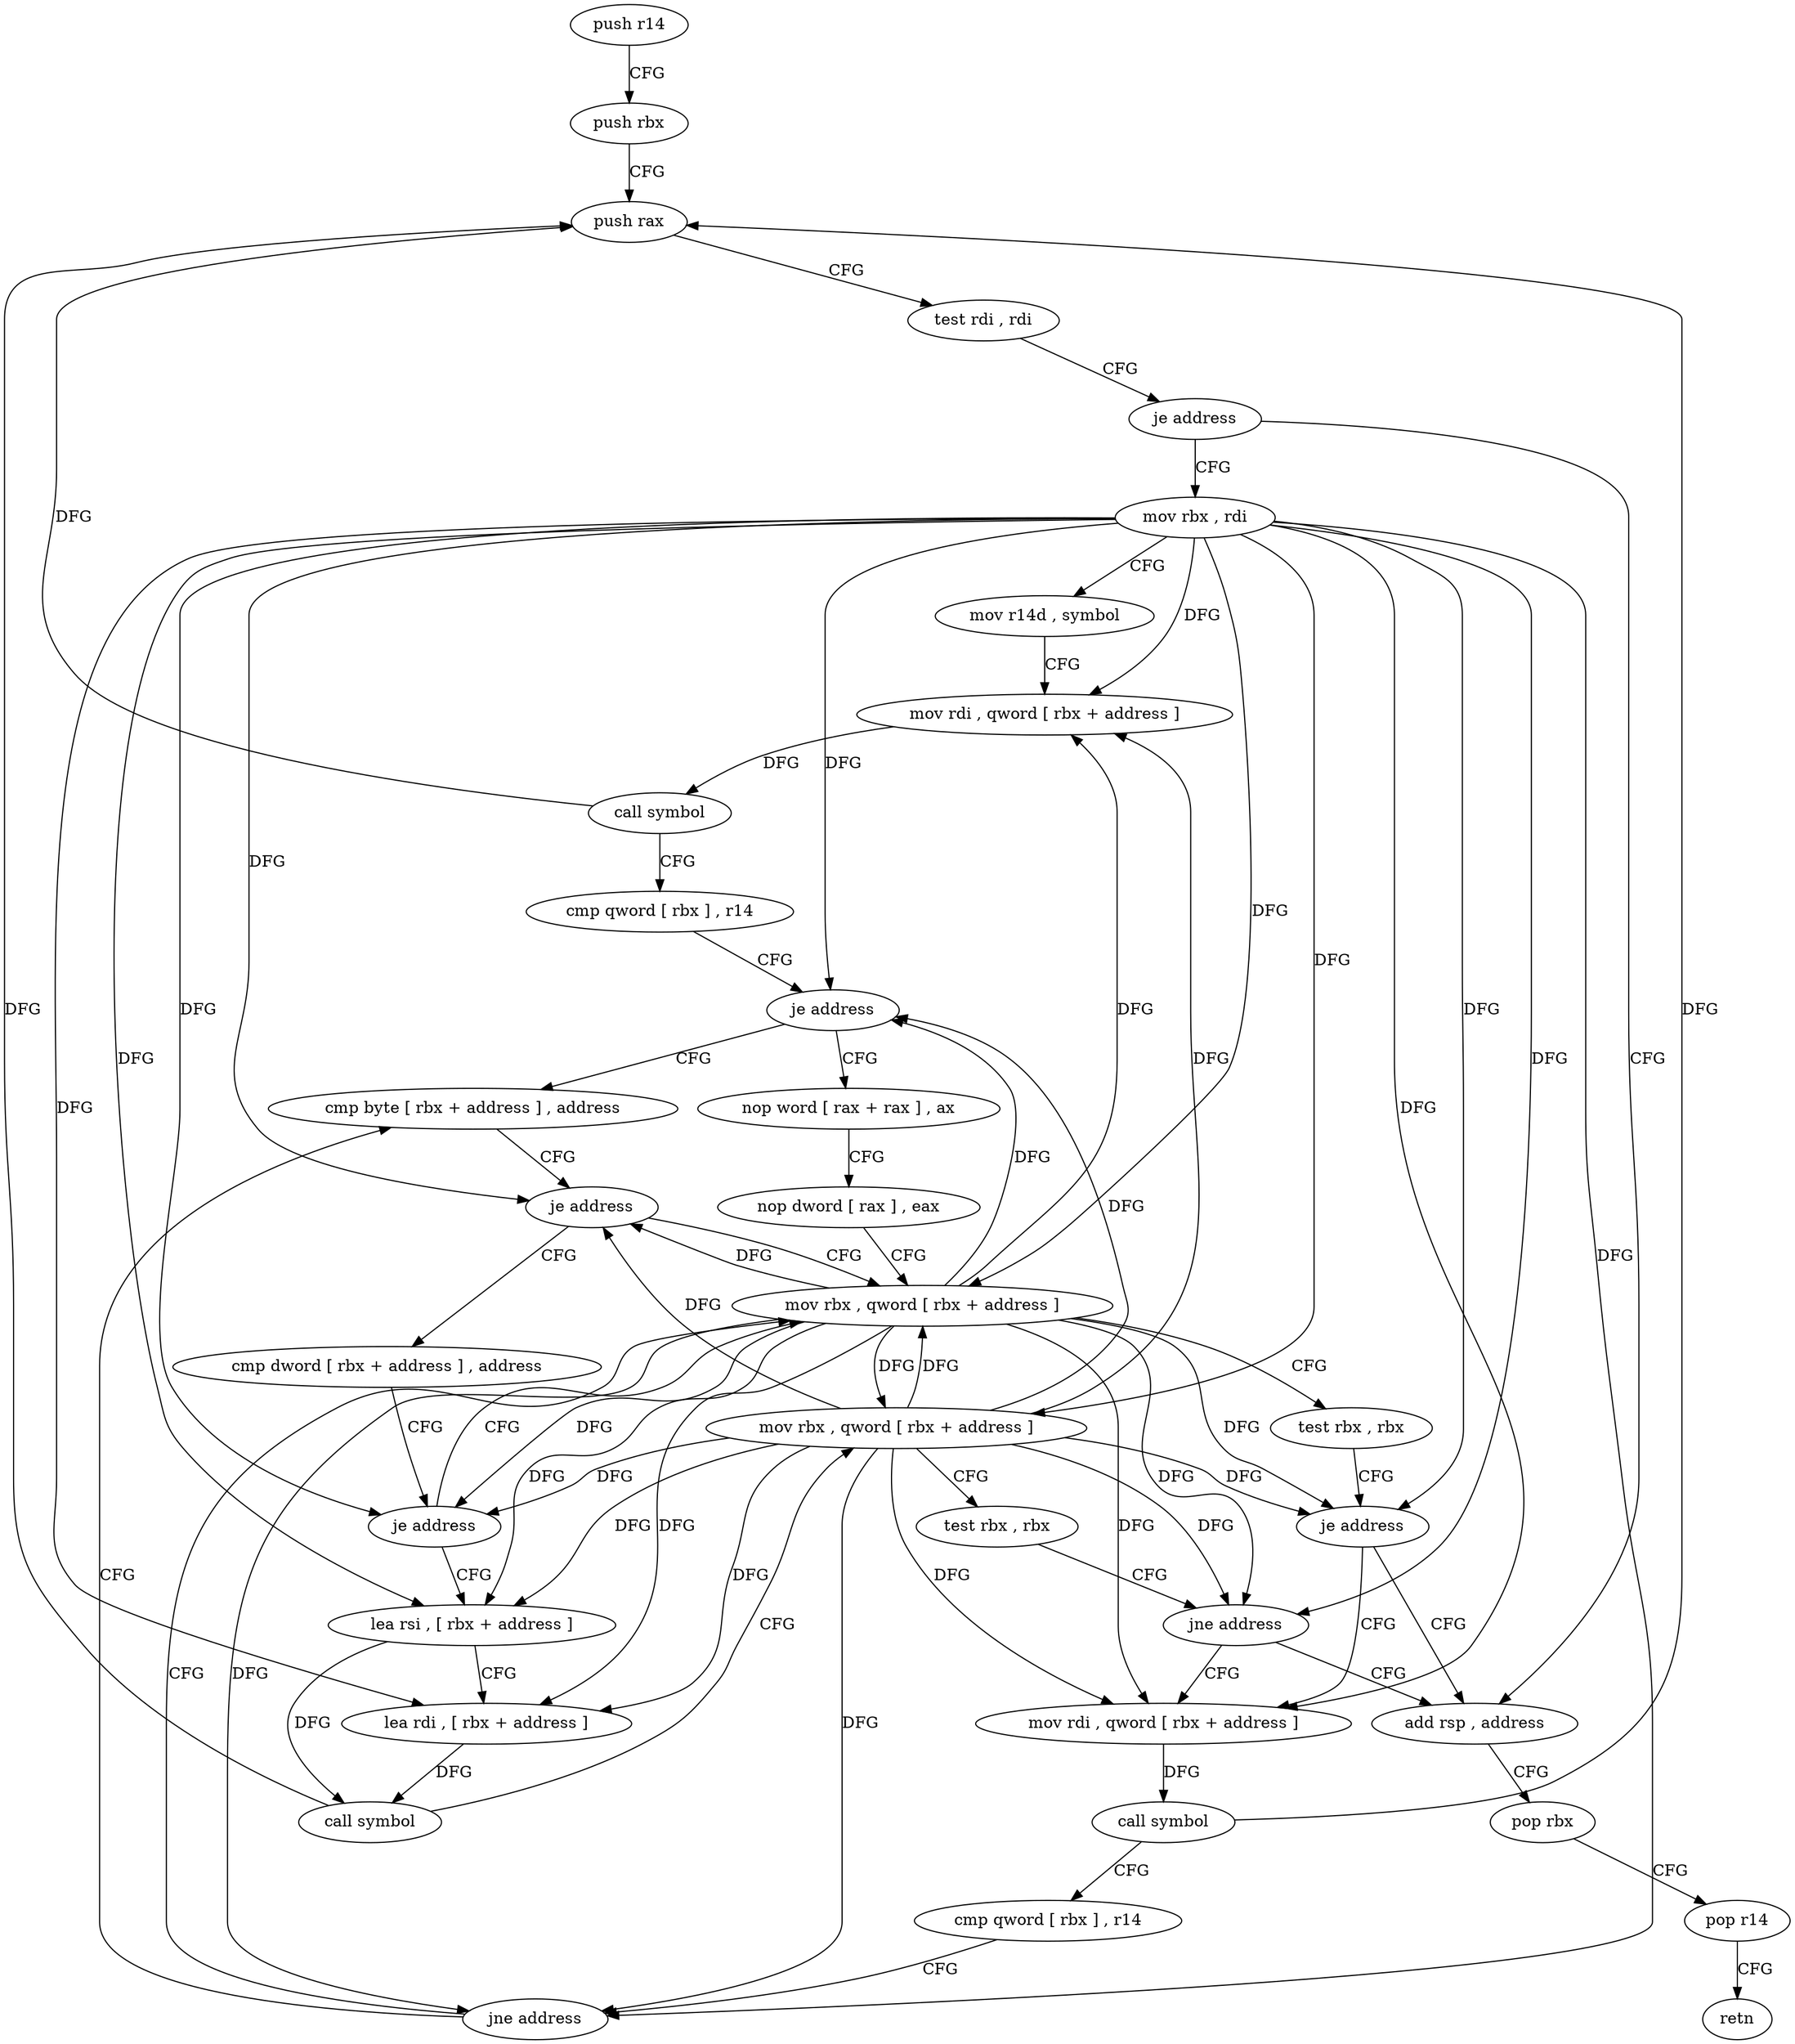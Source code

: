 digraph "func" {
"4229728" [label = "push r14" ]
"4229730" [label = "push rbx" ]
"4229731" [label = "push rax" ]
"4229732" [label = "test rdi , rdi" ]
"4229735" [label = "je address" ]
"4229848" [label = "add rsp , address" ]
"4229737" [label = "mov rbx , rdi" ]
"4229852" [label = "pop rbx" ]
"4229853" [label = "pop r14" ]
"4229855" [label = "retn" ]
"4229740" [label = "mov r14d , symbol" ]
"4229746" [label = "mov rdi , qword [ rbx + address ]" ]
"4229753" [label = "call symbol" ]
"4229758" [label = "cmp qword [ rbx ] , r14" ]
"4229761" [label = "je address" ]
"4229805" [label = "cmp byte [ rbx + address ] , address" ]
"4229763" [label = "nop word [ rax + rax ] , ax" ]
"4229809" [label = "je address" ]
"4229776" [label = "mov rbx , qword [ rbx + address ]" ]
"4229811" [label = "cmp dword [ rbx + address ] , address" ]
"4229773" [label = "nop dword [ rax ] , eax" ]
"4229783" [label = "test rbx , rbx" ]
"4229786" [label = "je address" ]
"4229788" [label = "mov rdi , qword [ rbx + address ]" ]
"4229818" [label = "je address" ]
"4229820" [label = "lea rsi , [ rbx + address ]" ]
"4229795" [label = "call symbol" ]
"4229800" [label = "cmp qword [ rbx ] , r14" ]
"4229803" [label = "jne address" ]
"4229827" [label = "lea rdi , [ rbx + address ]" ]
"4229831" [label = "call symbol" ]
"4229836" [label = "mov rbx , qword [ rbx + address ]" ]
"4229843" [label = "test rbx , rbx" ]
"4229846" [label = "jne address" ]
"4229728" -> "4229730" [ label = "CFG" ]
"4229730" -> "4229731" [ label = "CFG" ]
"4229731" -> "4229732" [ label = "CFG" ]
"4229732" -> "4229735" [ label = "CFG" ]
"4229735" -> "4229848" [ label = "CFG" ]
"4229735" -> "4229737" [ label = "CFG" ]
"4229848" -> "4229852" [ label = "CFG" ]
"4229737" -> "4229740" [ label = "CFG" ]
"4229737" -> "4229746" [ label = "DFG" ]
"4229737" -> "4229761" [ label = "DFG" ]
"4229737" -> "4229809" [ label = "DFG" ]
"4229737" -> "4229776" [ label = "DFG" ]
"4229737" -> "4229786" [ label = "DFG" ]
"4229737" -> "4229818" [ label = "DFG" ]
"4229737" -> "4229788" [ label = "DFG" ]
"4229737" -> "4229803" [ label = "DFG" ]
"4229737" -> "4229820" [ label = "DFG" ]
"4229737" -> "4229827" [ label = "DFG" ]
"4229737" -> "4229836" [ label = "DFG" ]
"4229737" -> "4229846" [ label = "DFG" ]
"4229852" -> "4229853" [ label = "CFG" ]
"4229853" -> "4229855" [ label = "CFG" ]
"4229740" -> "4229746" [ label = "CFG" ]
"4229746" -> "4229753" [ label = "DFG" ]
"4229753" -> "4229758" [ label = "CFG" ]
"4229753" -> "4229731" [ label = "DFG" ]
"4229758" -> "4229761" [ label = "CFG" ]
"4229761" -> "4229805" [ label = "CFG" ]
"4229761" -> "4229763" [ label = "CFG" ]
"4229805" -> "4229809" [ label = "CFG" ]
"4229763" -> "4229773" [ label = "CFG" ]
"4229809" -> "4229776" [ label = "CFG" ]
"4229809" -> "4229811" [ label = "CFG" ]
"4229776" -> "4229783" [ label = "CFG" ]
"4229776" -> "4229746" [ label = "DFG" ]
"4229776" -> "4229761" [ label = "DFG" ]
"4229776" -> "4229809" [ label = "DFG" ]
"4229776" -> "4229786" [ label = "DFG" ]
"4229776" -> "4229818" [ label = "DFG" ]
"4229776" -> "4229788" [ label = "DFG" ]
"4229776" -> "4229803" [ label = "DFG" ]
"4229776" -> "4229820" [ label = "DFG" ]
"4229776" -> "4229827" [ label = "DFG" ]
"4229776" -> "4229836" [ label = "DFG" ]
"4229776" -> "4229846" [ label = "DFG" ]
"4229811" -> "4229818" [ label = "CFG" ]
"4229773" -> "4229776" [ label = "CFG" ]
"4229783" -> "4229786" [ label = "CFG" ]
"4229786" -> "4229848" [ label = "CFG" ]
"4229786" -> "4229788" [ label = "CFG" ]
"4229788" -> "4229795" [ label = "DFG" ]
"4229818" -> "4229776" [ label = "CFG" ]
"4229818" -> "4229820" [ label = "CFG" ]
"4229820" -> "4229827" [ label = "CFG" ]
"4229820" -> "4229831" [ label = "DFG" ]
"4229795" -> "4229800" [ label = "CFG" ]
"4229795" -> "4229731" [ label = "DFG" ]
"4229800" -> "4229803" [ label = "CFG" ]
"4229803" -> "4229776" [ label = "CFG" ]
"4229803" -> "4229805" [ label = "CFG" ]
"4229827" -> "4229831" [ label = "DFG" ]
"4229831" -> "4229836" [ label = "CFG" ]
"4229831" -> "4229731" [ label = "DFG" ]
"4229836" -> "4229843" [ label = "CFG" ]
"4229836" -> "4229746" [ label = "DFG" ]
"4229836" -> "4229761" [ label = "DFG" ]
"4229836" -> "4229809" [ label = "DFG" ]
"4229836" -> "4229776" [ label = "DFG" ]
"4229836" -> "4229786" [ label = "DFG" ]
"4229836" -> "4229818" [ label = "DFG" ]
"4229836" -> "4229788" [ label = "DFG" ]
"4229836" -> "4229803" [ label = "DFG" ]
"4229836" -> "4229820" [ label = "DFG" ]
"4229836" -> "4229827" [ label = "DFG" ]
"4229836" -> "4229846" [ label = "DFG" ]
"4229843" -> "4229846" [ label = "CFG" ]
"4229846" -> "4229788" [ label = "CFG" ]
"4229846" -> "4229848" [ label = "CFG" ]
}
